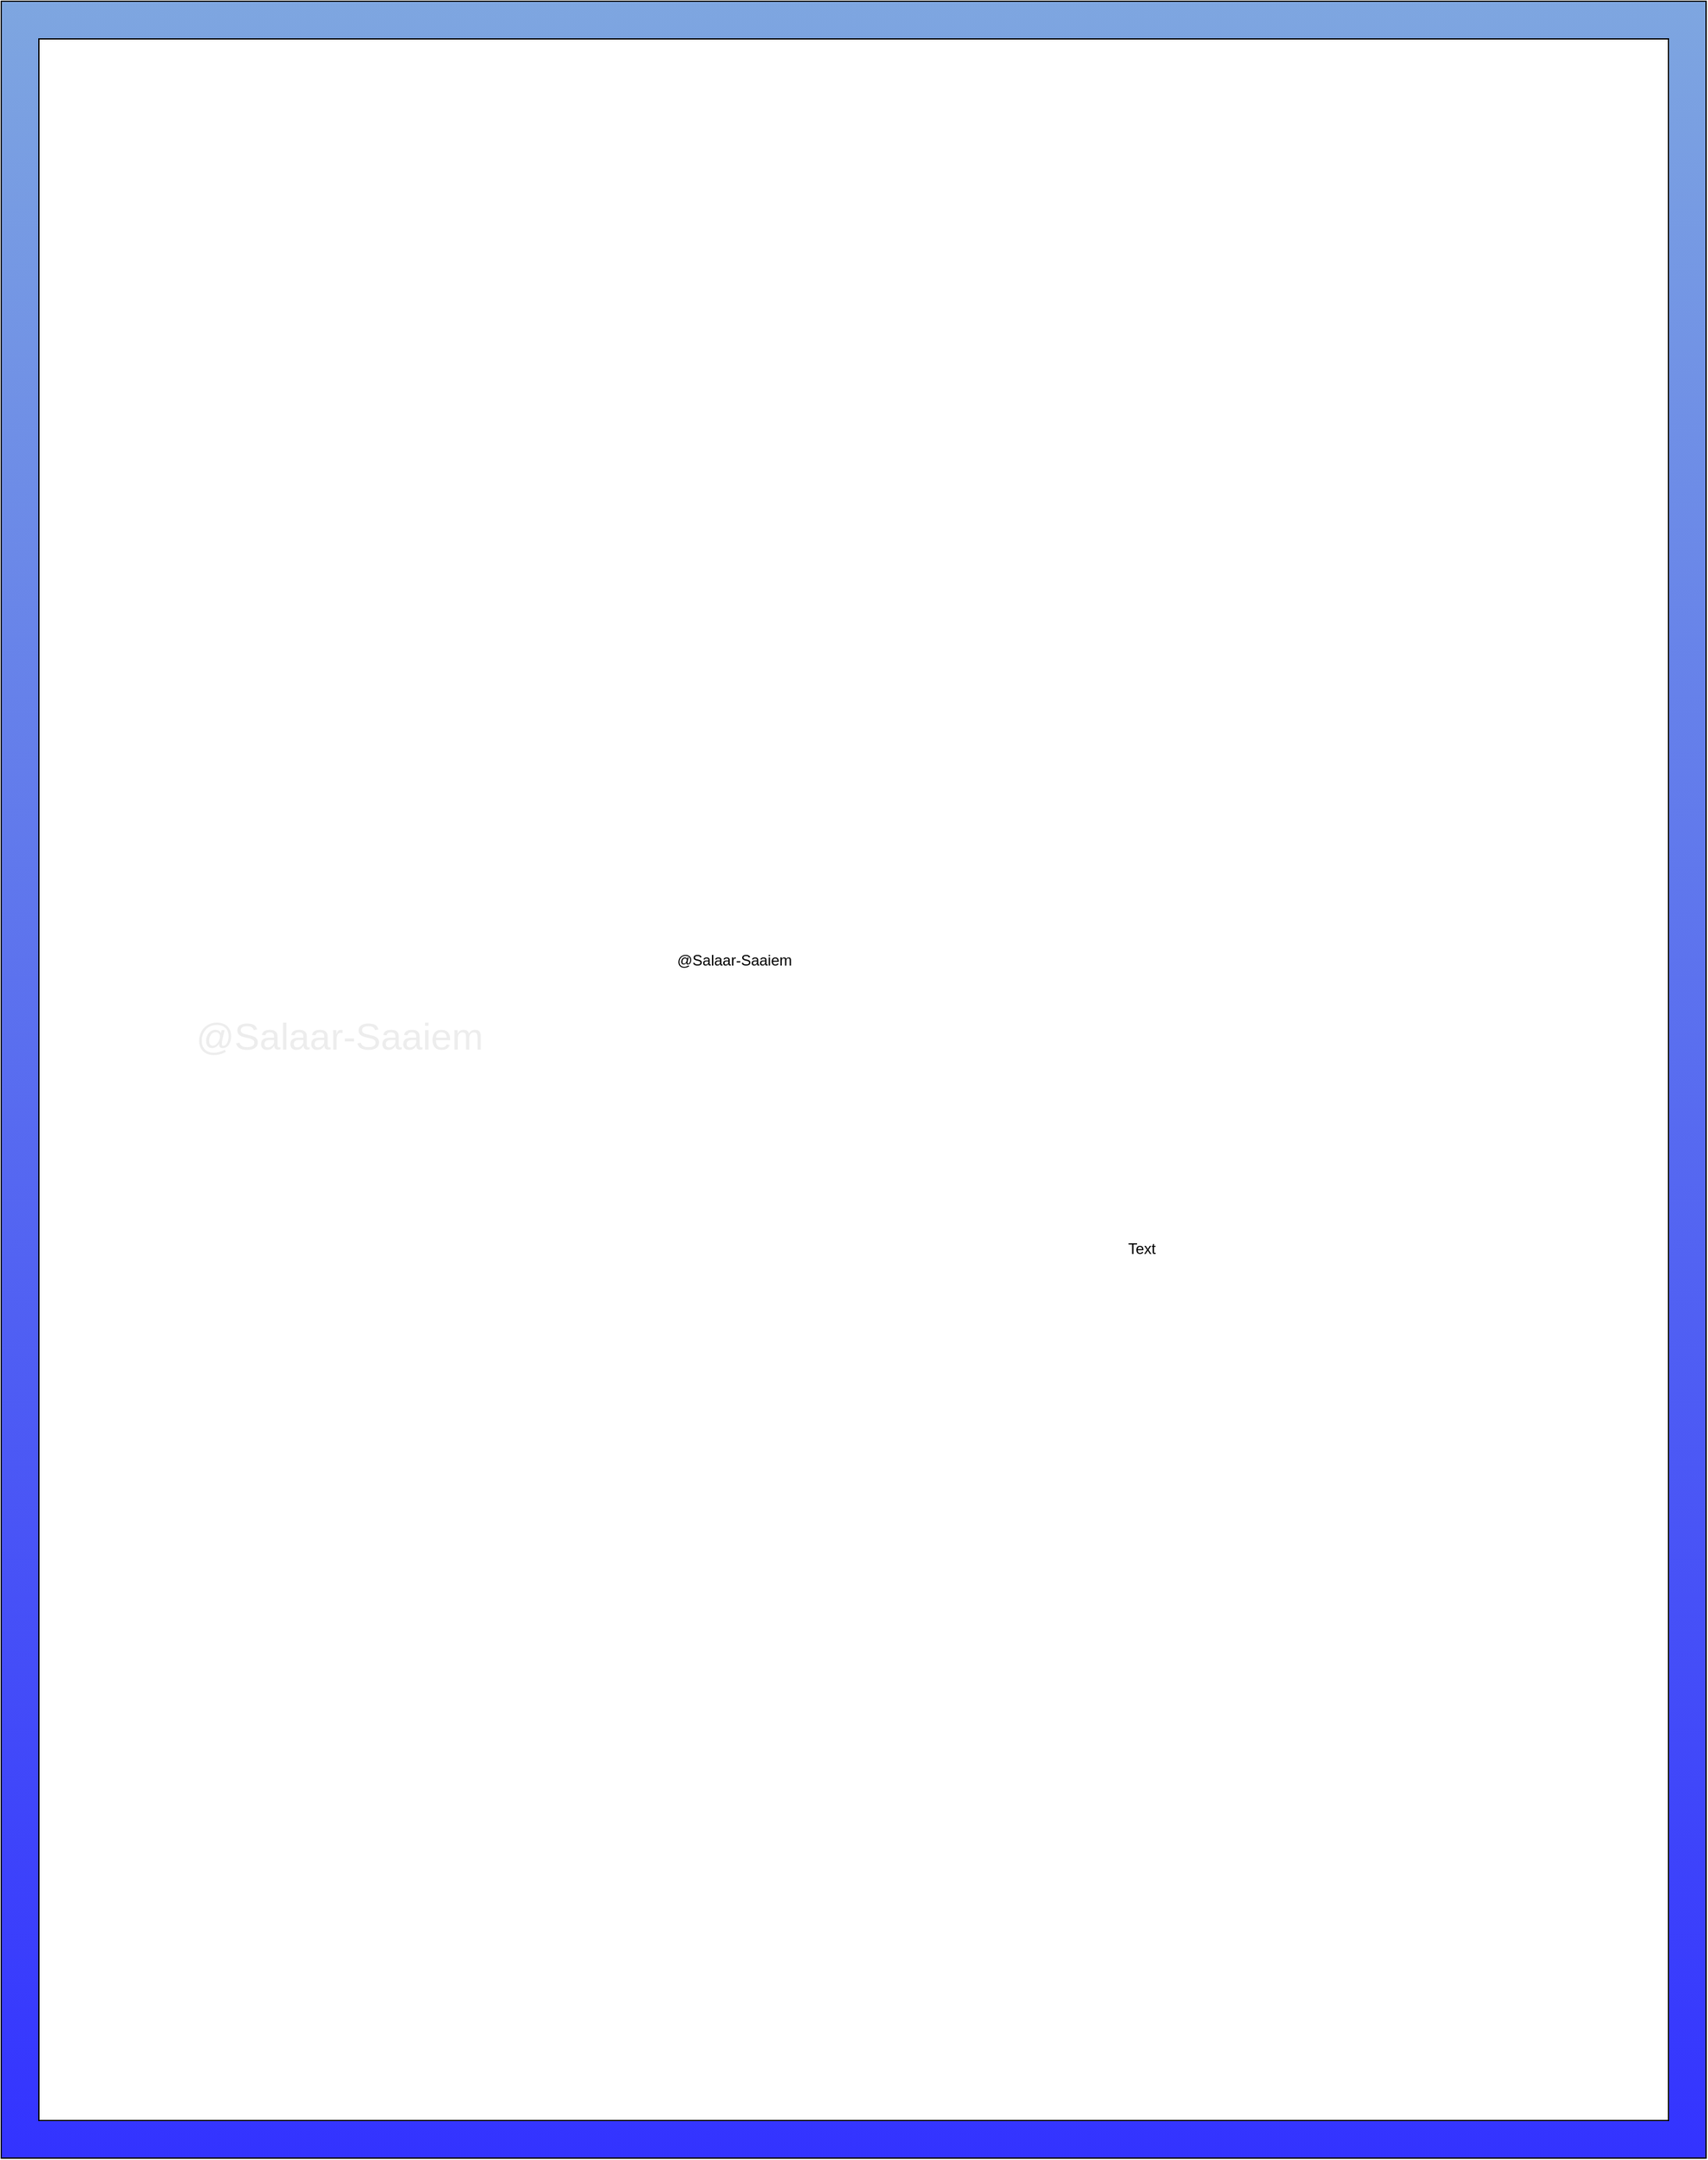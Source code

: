 <mxfile version="27.0.9">
  <diagram name="Page-1" id="ZnFDA8U-q3r4QITrLA2Z">
    <mxGraphModel dx="1895" dy="1138" grid="1" gridSize="10" guides="1" tooltips="1" connect="1" arrows="1" fold="1" page="1" pageScale="1" pageWidth="850" pageHeight="1100" math="0" shadow="0">
      <root>
        <mxCell id="0" />
        <mxCell id="MKHbOC5r8fFgeSn72ZxW-21" value="bg2" parent="0" />
        <mxCell id="MKHbOC5r8fFgeSn72ZxW-22" value="" style="rounded=0;whiteSpace=wrap;html=1;" vertex="1" parent="MKHbOC5r8fFgeSn72ZxW-21">
          <mxGeometry x="100" y="50" width="1330" height="1690" as="geometry" />
        </mxCell>
        <mxCell id="MKHbOC5r8fFgeSn72ZxW-23" value="@Salaar-Saaiem" style="text;html=1;align=center;verticalAlign=middle;whiteSpace=wrap;rounded=0;" vertex="1" parent="MKHbOC5r8fFgeSn72ZxW-21">
          <mxGeometry x="370" y="720" width="610" height="170" as="geometry" />
        </mxCell>
        <mxCell id="MKHbOC5r8fFgeSn72ZxW-24" value="Text" style="text;html=1;align=center;verticalAlign=middle;whiteSpace=wrap;rounded=0;" vertex="1" parent="MKHbOC5r8fFgeSn72ZxW-21">
          <mxGeometry x="970" y="1020" width="60" height="30" as="geometry" />
        </mxCell>
        <object label="FRONT&#xa;" id="1">
          <mxCell parent="0" />
        </object>
        <mxCell id="MKHbOC5r8fFgeSn72ZxW-2" value="" style="shape=image;verticalLabelPosition=bottom;labelBackgroundColor=default;verticalAlign=top;aspect=fixed;imageAspect=0;image=https://raw.githubusercontent.com/Salaar-Saaiem/Garbage-Classification-using-ML/refs/heads/main/Assets/Accuracy%26Loss%20after%20retraining.png;clipPath=inset(0% 0% 0% 51%);" vertex="1" parent="1">
          <mxGeometry x="180" y="920" width="1183" height="780.619" as="geometry" />
        </mxCell>
        <mxCell id="MKHbOC5r8fFgeSn72ZxW-3" value="" style="shape=image;verticalLabelPosition=bottom;labelBackgroundColor=default;verticalAlign=top;aspect=fixed;imageAspect=0;image=https://raw.githubusercontent.com/Salaar-Saaiem/Garbage-Classification-using-ML/refs/heads/main/Assets/Accuracy%26Loss%20after%20retraining.png;clipPath=inset(0% 49% 0% 0%);" vertex="1" parent="1">
          <mxGeometry x="160" y="110" width="1220" height="773.46" as="geometry" />
        </mxCell>
        <mxCell id="MKHbOC5r8fFgeSn72ZxW-25" value="&lt;font style=&quot;font-size: 30px;&quot;&gt;@Salaar-Saaiem&lt;/font&gt;" style="text;html=1;align=center;verticalAlign=middle;whiteSpace=wrap;rounded=0;fontColor=#EDEDED;" vertex="1" parent="1">
          <mxGeometry x="170" y="790" width="380" height="150" as="geometry" />
        </mxCell>
        <mxCell id="MKHbOC5r8fFgeSn72ZxW-8" value="bg" parent="0" />
        <mxCell id="MKHbOC5r8fFgeSn72ZxW-9" value="" style="verticalLabelPosition=bottom;verticalAlign=top;html=1;shape=mxgraph.basic.frame;dx=30;whiteSpace=wrap;fillColor=#7EA6E0;gradientColor=#3333FF;" vertex="1" parent="MKHbOC5r8fFgeSn72ZxW-8">
          <mxGeometry x="90" y="40" width="1360" height="1720" as="geometry" />
        </mxCell>
      </root>
    </mxGraphModel>
  </diagram>
</mxfile>
